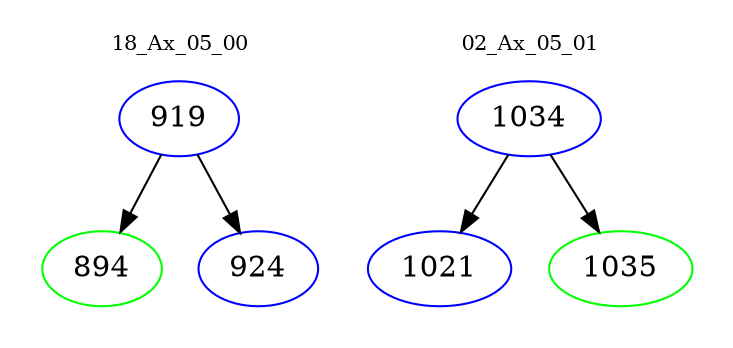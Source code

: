 digraph{
subgraph cluster_0 {
color = white
label = "18_Ax_05_00";
fontsize=10;
T0_919 [label="919", color="blue"]
T0_919 -> T0_894 [color="black"]
T0_894 [label="894", color="green"]
T0_919 -> T0_924 [color="black"]
T0_924 [label="924", color="blue"]
}
subgraph cluster_1 {
color = white
label = "02_Ax_05_01";
fontsize=10;
T1_1034 [label="1034", color="blue"]
T1_1034 -> T1_1021 [color="black"]
T1_1021 [label="1021", color="blue"]
T1_1034 -> T1_1035 [color="black"]
T1_1035 [label="1035", color="green"]
}
}
